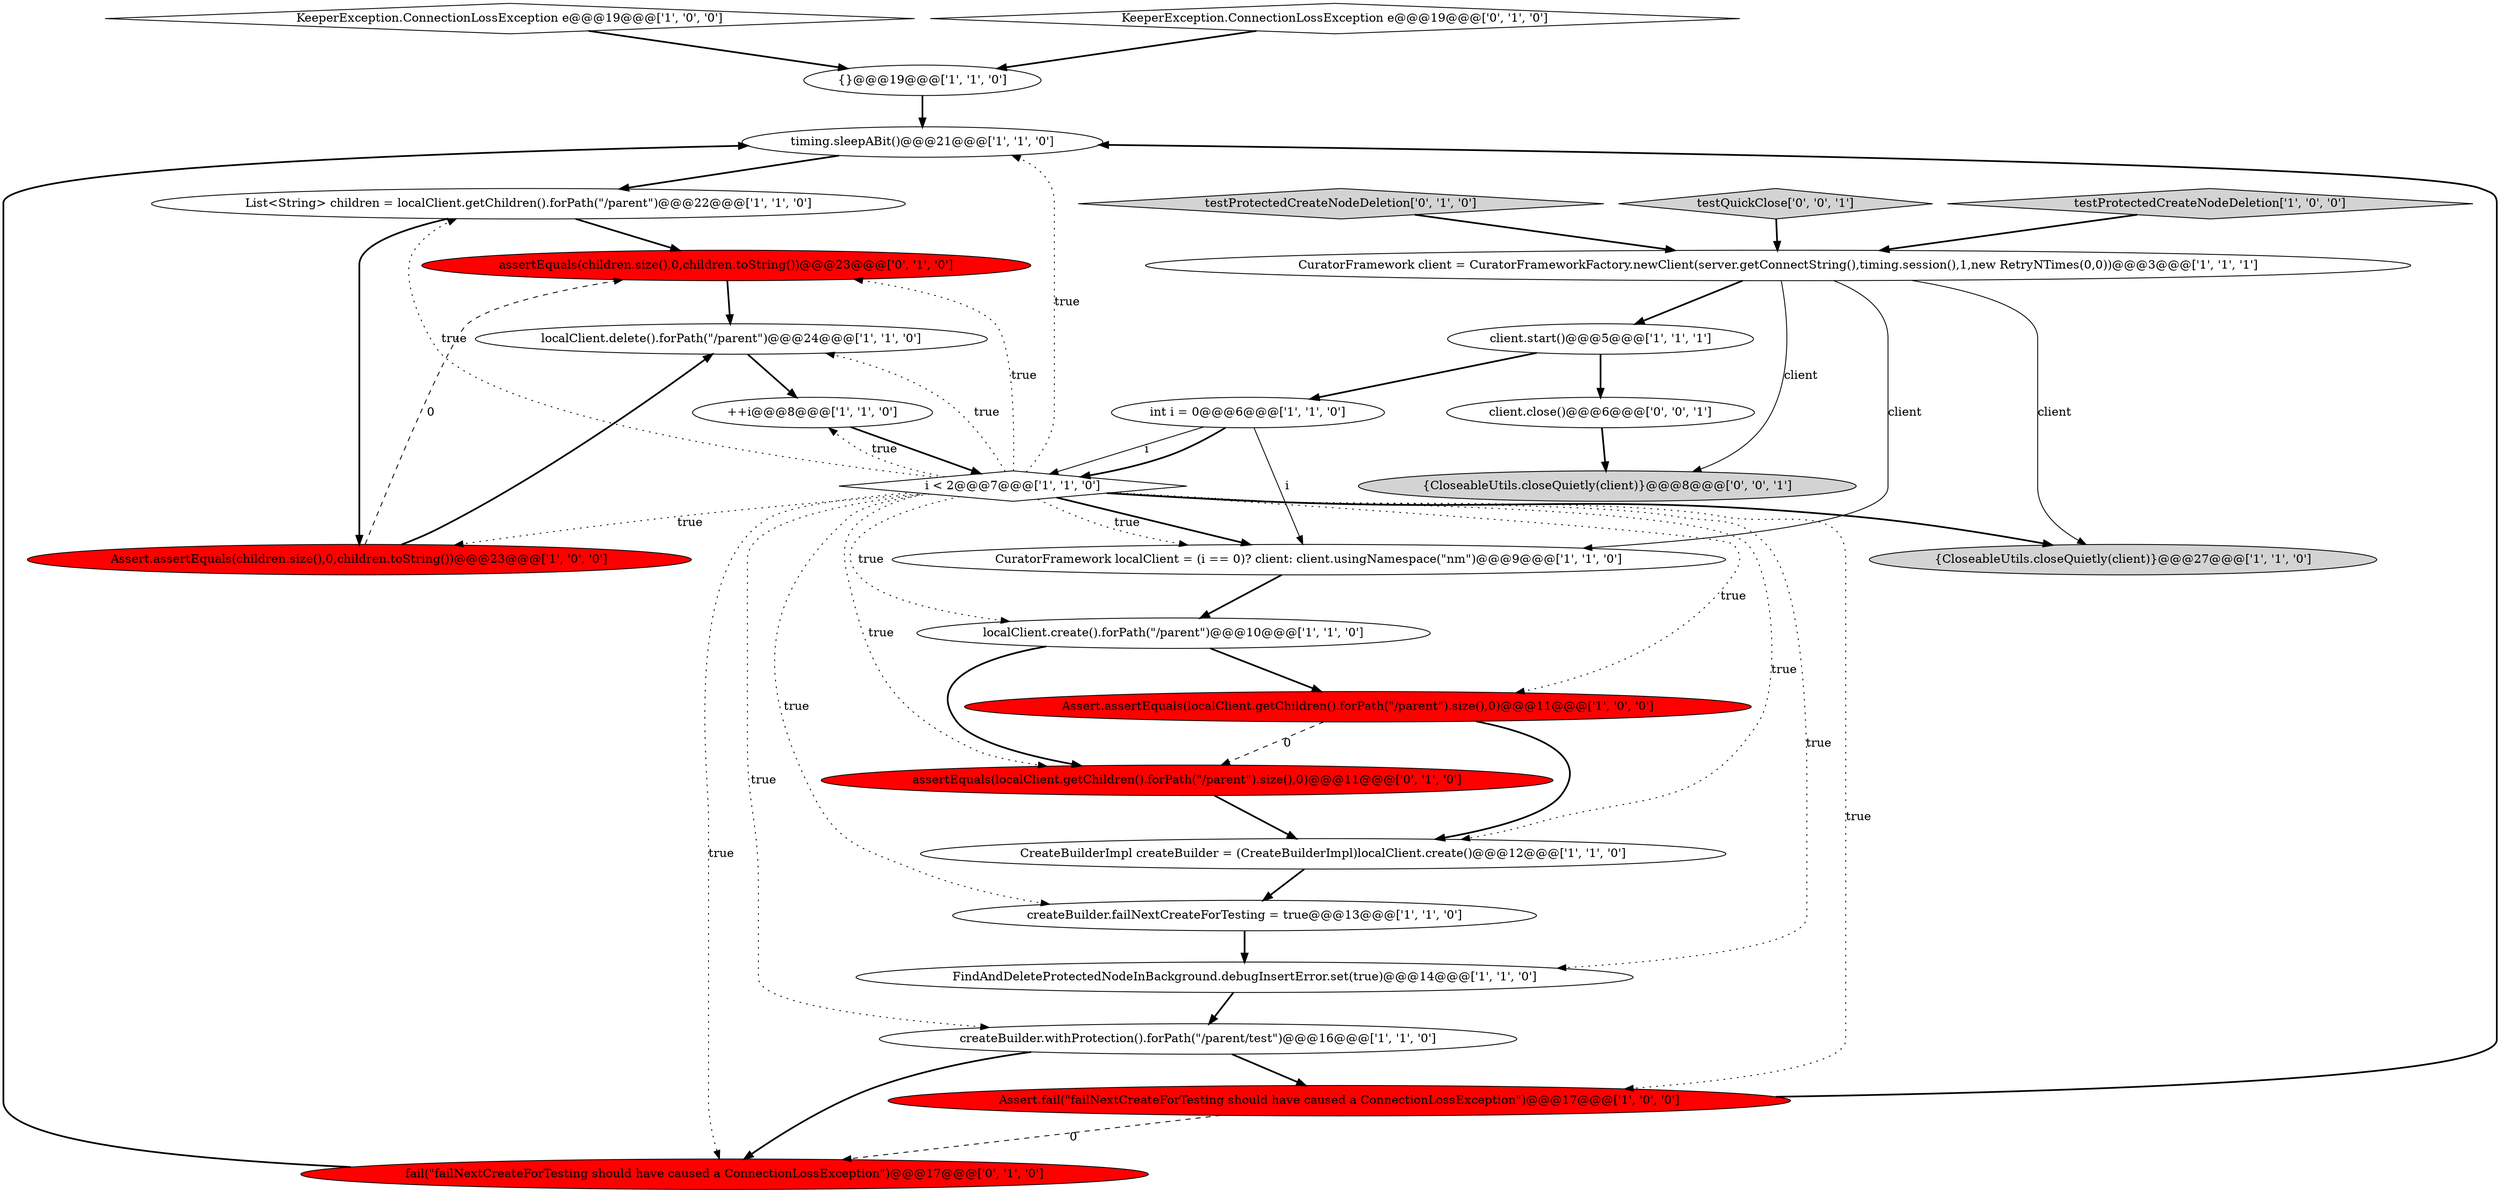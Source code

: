 digraph {
14 [style = filled, label = "{}@@@19@@@['1', '1', '0']", fillcolor = white, shape = ellipse image = "AAA0AAABBB1BBB"];
12 [style = filled, label = "CuratorFramework localClient = (i == 0)? client: client.usingNamespace(\"nm\")@@@9@@@['1', '1', '0']", fillcolor = white, shape = ellipse image = "AAA0AAABBB1BBB"];
21 [style = filled, label = "assertEquals(children.size(),0,children.toString())@@@23@@@['0', '1', '0']", fillcolor = red, shape = ellipse image = "AAA1AAABBB2BBB"];
24 [style = filled, label = "fail(\"failNextCreateForTesting should have caused a ConnectionLossException\")@@@17@@@['0', '1', '0']", fillcolor = red, shape = ellipse image = "AAA1AAABBB2BBB"];
23 [style = filled, label = "assertEquals(localClient.getChildren().forPath(\"/parent\").size(),0)@@@11@@@['0', '1', '0']", fillcolor = red, shape = ellipse image = "AAA1AAABBB2BBB"];
4 [style = filled, label = "++i@@@8@@@['1', '1', '0']", fillcolor = white, shape = ellipse image = "AAA0AAABBB1BBB"];
8 [style = filled, label = "createBuilder.failNextCreateForTesting = true@@@13@@@['1', '1', '0']", fillcolor = white, shape = ellipse image = "AAA0AAABBB1BBB"];
10 [style = filled, label = "localClient.delete().forPath(\"/parent\")@@@24@@@['1', '1', '0']", fillcolor = white, shape = ellipse image = "AAA0AAABBB1BBB"];
11 [style = filled, label = "CuratorFramework client = CuratorFrameworkFactory.newClient(server.getConnectString(),timing.session(),1,new RetryNTimes(0,0))@@@3@@@['1', '1', '1']", fillcolor = white, shape = ellipse image = "AAA0AAABBB1BBB"];
0 [style = filled, label = "createBuilder.withProtection().forPath(\"/parent/test\")@@@16@@@['1', '1', '0']", fillcolor = white, shape = ellipse image = "AAA0AAABBB1BBB"];
1 [style = filled, label = "List<String> children = localClient.getChildren().forPath(\"/parent\")@@@22@@@['1', '1', '0']", fillcolor = white, shape = ellipse image = "AAA0AAABBB1BBB"];
7 [style = filled, label = "timing.sleepABit()@@@21@@@['1', '1', '0']", fillcolor = white, shape = ellipse image = "AAA0AAABBB1BBB"];
19 [style = filled, label = "localClient.create().forPath(\"/parent\")@@@10@@@['1', '1', '0']", fillcolor = white, shape = ellipse image = "AAA0AAABBB1BBB"];
26 [style = filled, label = "{CloseableUtils.closeQuietly(client)}@@@8@@@['0', '0', '1']", fillcolor = lightgray, shape = ellipse image = "AAA0AAABBB3BBB"];
27 [style = filled, label = "client.close()@@@6@@@['0', '0', '1']", fillcolor = white, shape = ellipse image = "AAA0AAABBB3BBB"];
6 [style = filled, label = "Assert.assertEquals(localClient.getChildren().forPath(\"/parent\").size(),0)@@@11@@@['1', '0', '0']", fillcolor = red, shape = ellipse image = "AAA1AAABBB1BBB"];
18 [style = filled, label = "client.start()@@@5@@@['1', '1', '1']", fillcolor = white, shape = ellipse image = "AAA0AAABBB1BBB"];
17 [style = filled, label = "CreateBuilderImpl createBuilder = (CreateBuilderImpl)localClient.create()@@@12@@@['1', '1', '0']", fillcolor = white, shape = ellipse image = "AAA0AAABBB1BBB"];
9 [style = filled, label = "KeeperException.ConnectionLossException e@@@19@@@['1', '0', '0']", fillcolor = white, shape = diamond image = "AAA0AAABBB1BBB"];
25 [style = filled, label = "testProtectedCreateNodeDeletion['0', '1', '0']", fillcolor = lightgray, shape = diamond image = "AAA0AAABBB2BBB"];
28 [style = filled, label = "testQuickClose['0', '0', '1']", fillcolor = lightgray, shape = diamond image = "AAA0AAABBB3BBB"];
3 [style = filled, label = "i < 2@@@7@@@['1', '1', '0']", fillcolor = white, shape = diamond image = "AAA0AAABBB1BBB"];
2 [style = filled, label = "Assert.assertEquals(children.size(),0,children.toString())@@@23@@@['1', '0', '0']", fillcolor = red, shape = ellipse image = "AAA1AAABBB1BBB"];
15 [style = filled, label = "testProtectedCreateNodeDeletion['1', '0', '0']", fillcolor = lightgray, shape = diamond image = "AAA0AAABBB1BBB"];
20 [style = filled, label = "FindAndDeleteProtectedNodeInBackground.debugInsertError.set(true)@@@14@@@['1', '1', '0']", fillcolor = white, shape = ellipse image = "AAA0AAABBB1BBB"];
16 [style = filled, label = "{CloseableUtils.closeQuietly(client)}@@@27@@@['1', '1', '0']", fillcolor = lightgray, shape = ellipse image = "AAA0AAABBB1BBB"];
22 [style = filled, label = "KeeperException.ConnectionLossException e@@@19@@@['0', '1', '0']", fillcolor = white, shape = diamond image = "AAA0AAABBB2BBB"];
5 [style = filled, label = "int i = 0@@@6@@@['1', '1', '0']", fillcolor = white, shape = ellipse image = "AAA0AAABBB1BBB"];
13 [style = filled, label = "Assert.fail(\"failNextCreateForTesting should have caused a ConnectionLossException\")@@@17@@@['1', '0', '0']", fillcolor = red, shape = ellipse image = "AAA1AAABBB1BBB"];
5->3 [style = bold, label=""];
6->17 [style = bold, label=""];
17->8 [style = bold, label=""];
4->3 [style = bold, label=""];
21->10 [style = bold, label=""];
3->7 [style = dotted, label="true"];
7->1 [style = bold, label=""];
0->13 [style = bold, label=""];
5->3 [style = solid, label="i"];
28->11 [style = bold, label=""];
20->0 [style = bold, label=""];
3->10 [style = dotted, label="true"];
3->4 [style = dotted, label="true"];
3->12 [style = bold, label=""];
3->16 [style = bold, label=""];
11->16 [style = solid, label="client"];
3->6 [style = dotted, label="true"];
19->6 [style = bold, label=""];
2->10 [style = bold, label=""];
11->18 [style = bold, label=""];
3->24 [style = dotted, label="true"];
14->7 [style = bold, label=""];
13->24 [style = dashed, label="0"];
3->19 [style = dotted, label="true"];
8->20 [style = bold, label=""];
15->11 [style = bold, label=""];
18->27 [style = bold, label=""];
2->21 [style = dashed, label="0"];
25->11 [style = bold, label=""];
13->7 [style = bold, label=""];
1->21 [style = bold, label=""];
18->5 [style = bold, label=""];
19->23 [style = bold, label=""];
0->24 [style = bold, label=""];
11->12 [style = solid, label="client"];
3->12 [style = dotted, label="true"];
3->21 [style = dotted, label="true"];
3->0 [style = dotted, label="true"];
9->14 [style = bold, label=""];
10->4 [style = bold, label=""];
3->23 [style = dotted, label="true"];
23->17 [style = bold, label=""];
3->17 [style = dotted, label="true"];
1->2 [style = bold, label=""];
12->19 [style = bold, label=""];
22->14 [style = bold, label=""];
24->7 [style = bold, label=""];
3->8 [style = dotted, label="true"];
5->12 [style = solid, label="i"];
11->26 [style = solid, label="client"];
3->1 [style = dotted, label="true"];
6->23 [style = dashed, label="0"];
3->13 [style = dotted, label="true"];
3->2 [style = dotted, label="true"];
3->20 [style = dotted, label="true"];
27->26 [style = bold, label=""];
}
